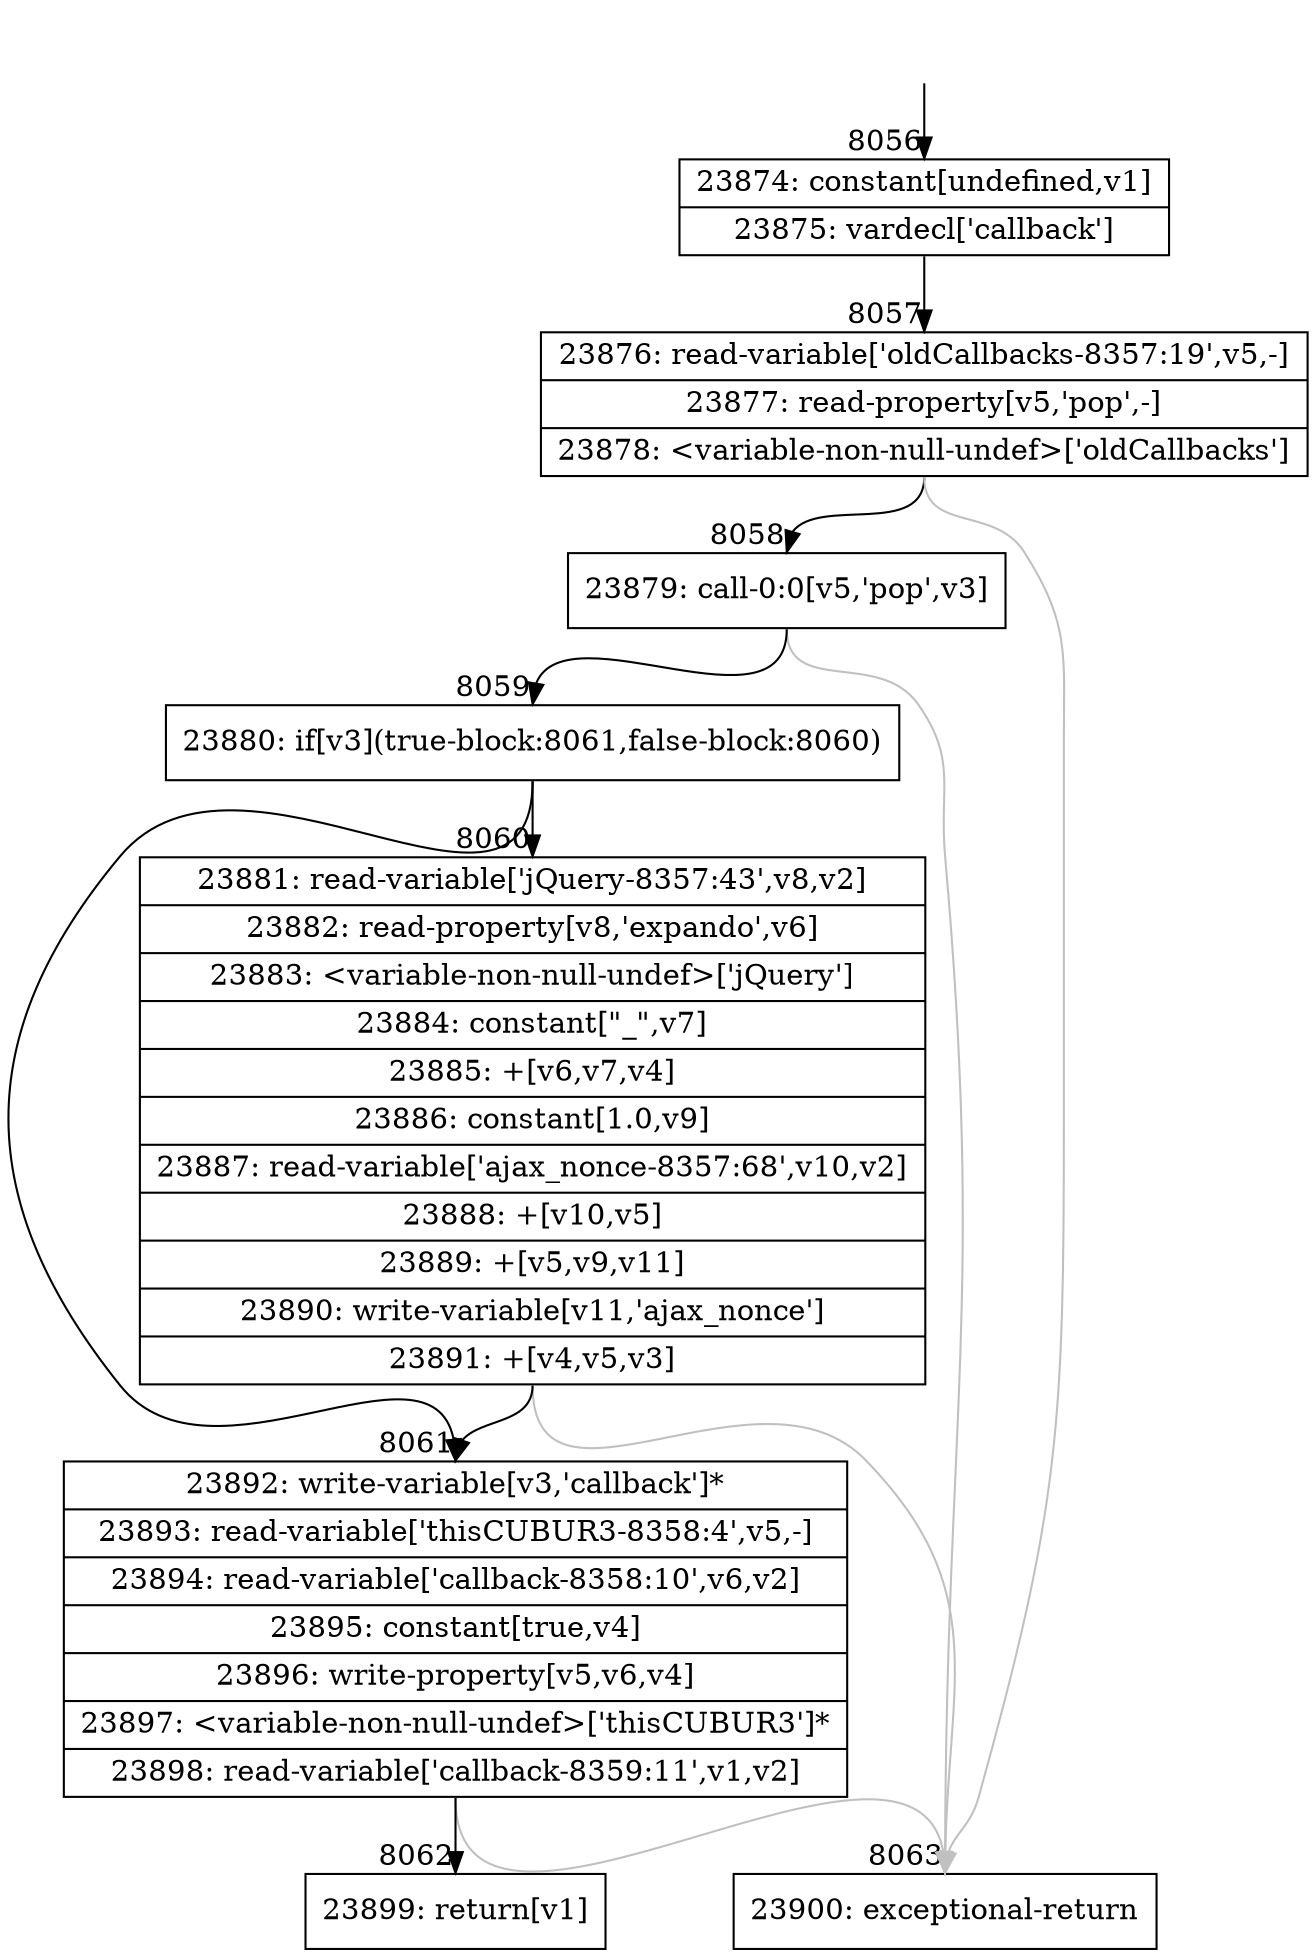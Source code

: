 digraph {
rankdir="TD"
BB_entry500[shape=none,label=""];
BB_entry500 -> BB8056 [tailport=s, headport=n, headlabel="    8056"]
BB8056 [shape=record label="{23874: constant[undefined,v1]|23875: vardecl['callback']}" ] 
BB8056 -> BB8057 [tailport=s, headport=n, headlabel="      8057"]
BB8057 [shape=record label="{23876: read-variable['oldCallbacks-8357:19',v5,-]|23877: read-property[v5,'pop',-]|23878: \<variable-non-null-undef\>['oldCallbacks']}" ] 
BB8057 -> BB8058 [tailport=s, headport=n, headlabel="      8058"]
BB8057 -> BB8063 [tailport=s, headport=n, color=gray, headlabel="      8063"]
BB8058 [shape=record label="{23879: call-0:0[v5,'pop',v3]}" ] 
BB8058 -> BB8059 [tailport=s, headport=n, headlabel="      8059"]
BB8058 -> BB8063 [tailport=s, headport=n, color=gray]
BB8059 [shape=record label="{23880: if[v3](true-block:8061,false-block:8060)}" ] 
BB8059 -> BB8061 [tailport=s, headport=n, headlabel="      8061"]
BB8059 -> BB8060 [tailport=s, headport=n, headlabel="      8060"]
BB8060 [shape=record label="{23881: read-variable['jQuery-8357:43',v8,v2]|23882: read-property[v8,'expando',v6]|23883: \<variable-non-null-undef\>['jQuery']|23884: constant[\"_\",v7]|23885: +[v6,v7,v4]|23886: constant[1.0,v9]|23887: read-variable['ajax_nonce-8357:68',v10,v2]|23888: +[v10,v5]|23889: +[v5,v9,v11]|23890: write-variable[v11,'ajax_nonce']|23891: +[v4,v5,v3]}" ] 
BB8060 -> BB8061 [tailport=s, headport=n]
BB8060 -> BB8063 [tailport=s, headport=n, color=gray]
BB8061 [shape=record label="{23892: write-variable[v3,'callback']*|23893: read-variable['thisCUBUR3-8358:4',v5,-]|23894: read-variable['callback-8358:10',v6,v2]|23895: constant[true,v4]|23896: write-property[v5,v6,v4]|23897: \<variable-non-null-undef\>['thisCUBUR3']*|23898: read-variable['callback-8359:11',v1,v2]}" ] 
BB8061 -> BB8062 [tailport=s, headport=n, headlabel="      8062"]
BB8061 -> BB8063 [tailport=s, headport=n, color=gray]
BB8062 [shape=record label="{23899: return[v1]}" ] 
BB8063 [shape=record label="{23900: exceptional-return}" ] 
}
